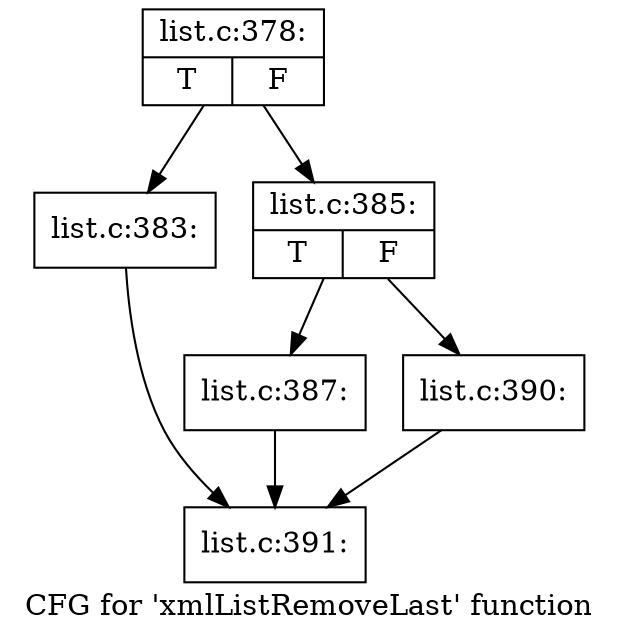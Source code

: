 digraph "CFG for 'xmlListRemoveLast' function" {
	label="CFG for 'xmlListRemoveLast' function";

	Node0x52410c0 [shape=record,label="{list.c:378:|{<s0>T|<s1>F}}"];
	Node0x52410c0 -> Node0x5227560;
	Node0x52410c0 -> Node0x52275b0;
	Node0x5227560 [shape=record,label="{list.c:383:}"];
	Node0x5227560 -> Node0x52412f0;
	Node0x52275b0 [shape=record,label="{list.c:385:|{<s0>T|<s1>F}}"];
	Node0x52275b0 -> Node0x5234d70;
	Node0x52275b0 -> Node0x5234dc0;
	Node0x5234d70 [shape=record,label="{list.c:387:}"];
	Node0x5234d70 -> Node0x52412f0;
	Node0x5234dc0 [shape=record,label="{list.c:390:}"];
	Node0x5234dc0 -> Node0x52412f0;
	Node0x52412f0 [shape=record,label="{list.c:391:}"];
}
